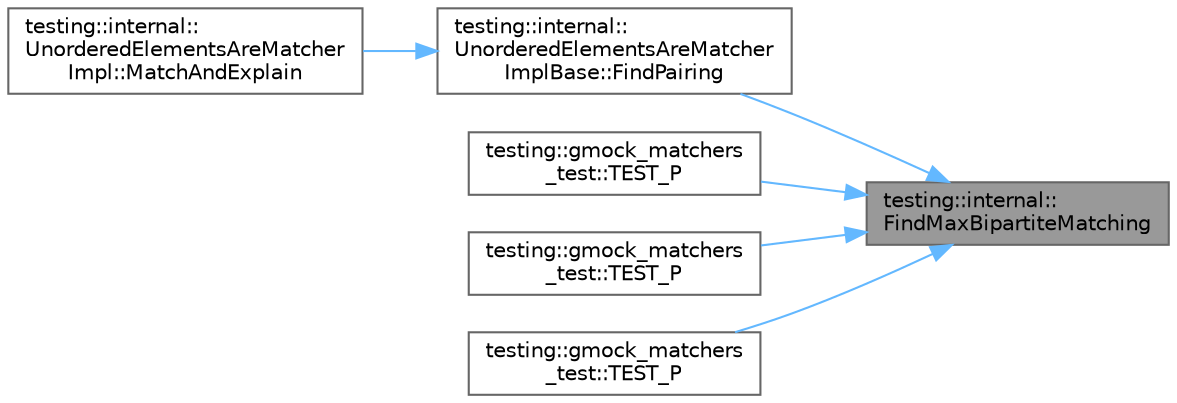 digraph "testing::internal::FindMaxBipartiteMatching"
{
 // LATEX_PDF_SIZE
  bgcolor="transparent";
  edge [fontname=Helvetica,fontsize=10,labelfontname=Helvetica,labelfontsize=10];
  node [fontname=Helvetica,fontsize=10,shape=box,height=0.2,width=0.4];
  rankdir="RL";
  Node1 [id="Node000001",label="testing::internal::\lFindMaxBipartiteMatching",height=0.2,width=0.4,color="gray40", fillcolor="grey60", style="filled", fontcolor="black",tooltip=" "];
  Node1 -> Node2 [id="edge1_Node000001_Node000002",dir="back",color="steelblue1",style="solid",tooltip=" "];
  Node2 [id="Node000002",label="testing::internal::\lUnorderedElementsAreMatcher\lImplBase::FindPairing",height=0.2,width=0.4,color="grey40", fillcolor="white", style="filled",URL="$classtesting_1_1internal_1_1_unordered_elements_are_matcher_impl_base.html#a4855d62932e1e2a268c05f0edf6d86a5",tooltip=" "];
  Node2 -> Node3 [id="edge2_Node000002_Node000003",dir="back",color="steelblue1",style="solid",tooltip=" "];
  Node3 [id="Node000003",label="testing::internal::\lUnorderedElementsAreMatcher\lImpl::MatchAndExplain",height=0.2,width=0.4,color="grey40", fillcolor="white", style="filled",URL="$classtesting_1_1internal_1_1_unordered_elements_are_matcher_impl.html#a4031291eef9be8c1e9e1effdd02c4334",tooltip=" "];
  Node1 -> Node4 [id="edge3_Node000001_Node000004",dir="back",color="steelblue1",style="solid",tooltip=" "];
  Node4 [id="Node000004",label="testing::gmock_matchers\l_test::TEST_P",height=0.2,width=0.4,color="grey40", fillcolor="white", style="filled",URL="$namespacetesting_1_1gmock__matchers__test.html#a3ac913ed55a7ac2636ae7bfce04296e9",tooltip=" "];
  Node1 -> Node5 [id="edge4_Node000001_Node000005",dir="back",color="steelblue1",style="solid",tooltip=" "];
  Node5 [id="Node000005",label="testing::gmock_matchers\l_test::TEST_P",height=0.2,width=0.4,color="grey40", fillcolor="white", style="filled",URL="$namespacetesting_1_1gmock__matchers__test.html#ace6351a5a34b746491458140b06534ed",tooltip=" "];
  Node1 -> Node6 [id="edge5_Node000001_Node000006",dir="back",color="steelblue1",style="solid",tooltip=" "];
  Node6 [id="Node000006",label="testing::gmock_matchers\l_test::TEST_P",height=0.2,width=0.4,color="grey40", fillcolor="white", style="filled",URL="$namespacetesting_1_1gmock__matchers__test.html#a20589d957fcfe5399e249084dbc23e82",tooltip=" "];
}

